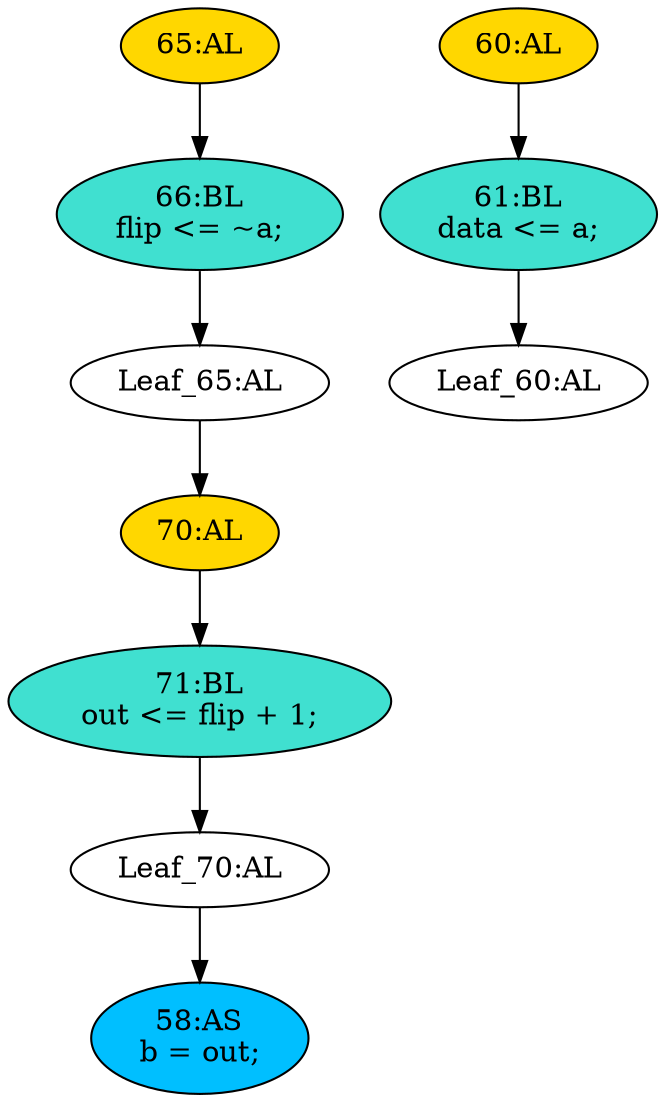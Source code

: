 strict digraph "compose( ,  )" {
	node [label="\N"];
	"70:AL"	 [ast="<pyverilog.vparser.ast.Always object at 0x7f2a7ba262d0>",
		clk_sens=False,
		fillcolor=gold,
		label="70:AL",
		sens="['flip']",
		statements="[]",
		style=filled,
		typ=Always,
		use_var="['flip']"];
	"71:BL"	 [ast="<pyverilog.vparser.ast.Block object at 0x7f2a7de4ff10>",
		fillcolor=turquoise,
		label="71:BL
out <= flip + 1;",
		statements="[<pyverilog.vparser.ast.NonblockingSubstitution object at 0x7f2a7bd49a90>]",
		style=filled,
		typ=Block];
	"70:AL" -> "71:BL"	 [cond="[]",
		lineno=None];
	"60:AL"	 [ast="<pyverilog.vparser.ast.Always object at 0x7f2a7ba01c90>",
		clk_sens=False,
		fillcolor=gold,
		label="60:AL",
		sens="['a']",
		statements="[]",
		style=filled,
		typ=Always,
		use_var="['a']"];
	"61:BL"	 [ast="<pyverilog.vparser.ast.Block object at 0x7f2a7ba01f90>",
		fillcolor=turquoise,
		label="61:BL
data <= a;",
		statements="[<pyverilog.vparser.ast.NonblockingSubstitution object at 0x7f2a7ba01ed0>]",
		style=filled,
		typ=Block];
	"60:AL" -> "61:BL"	 [cond="[]",
		lineno=None];
	"Leaf_60:AL"	 [def_var="['data']",
		label="Leaf_60:AL"];
	"61:BL" -> "Leaf_60:AL"	 [cond="[]",
		lineno=None];
	"58:AS"	 [ast="<pyverilog.vparser.ast.Assign object at 0x7f2a7b9f8050>",
		def_var="['b']",
		fillcolor=deepskyblue,
		label="58:AS
b = out;",
		statements="[]",
		style=filled,
		typ=Assign,
		use_var="['out']"];
	"Leaf_70:AL"	 [def_var="['out']",
		label="Leaf_70:AL"];
	"Leaf_70:AL" -> "58:AS";
	"66:BL"	 [ast="<pyverilog.vparser.ast.Block object at 0x7f2a7b9fc2d0>",
		fillcolor=turquoise,
		label="66:BL
flip <= ~a;",
		statements="[<pyverilog.vparser.ast.NonblockingSubstitution object at 0x7f2a7b9fc3d0>]",
		style=filled,
		typ=Block];
	"Leaf_65:AL"	 [def_var="['flip']",
		label="Leaf_65:AL"];
	"66:BL" -> "Leaf_65:AL"	 [cond="[]",
		lineno=None];
	"71:BL" -> "Leaf_70:AL"	 [cond="[]",
		lineno=None];
	"65:AL"	 [ast="<pyverilog.vparser.ast.Always object at 0x7f2a7b9fc1d0>",
		clk_sens=False,
		fillcolor=gold,
		label="65:AL",
		sens="['data']",
		statements="[]",
		style=filled,
		typ=Always,
		use_var="['a']"];
	"65:AL" -> "66:BL"	 [cond="[]",
		lineno=None];
	"Leaf_65:AL" -> "70:AL";
}
